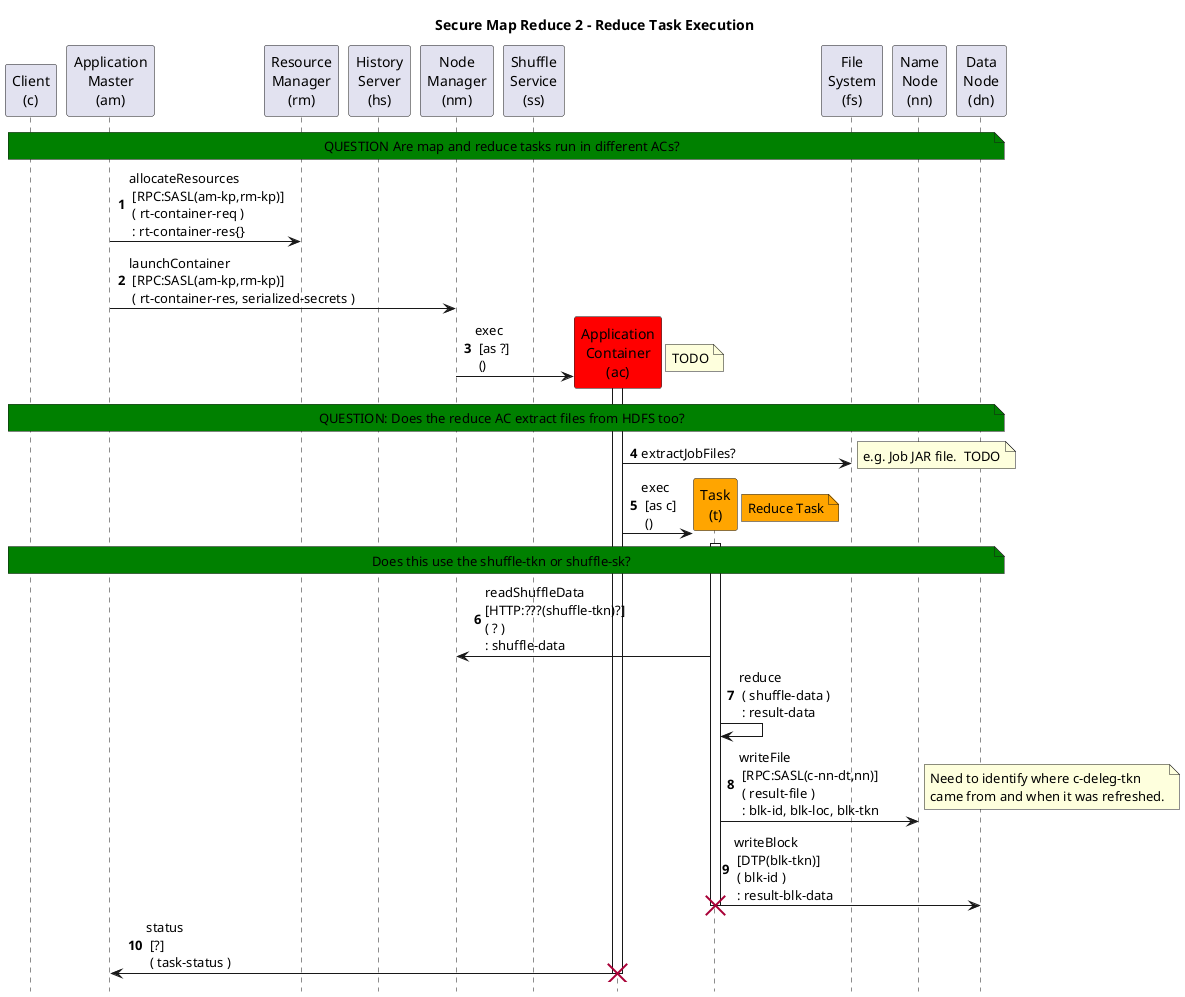 @startuml
title Secure Map Reduce 2 - Reduce Task Execution
autonumber
hide footbox

participant "Client\n(c)" as C
participant "Application\nMaster\n(am)" as AM
'participant "Client\nService\n(cs)" as CS
participant "Resource\nManager\n(rm)" as RM
participant "History\nServer\n(hs)" as HS
participant "Node\nManager\n(nm)" as NM
participant "Shuffle\nService\n(ss)" as SS
participant "Application\nContainer\n(ac)" as AC #red
participant "Task\n(t)" as T #orange
participant "File\nSystem\n(fs)" as FS
participant "Name\nNode\n(nn)" as NN
participant "Data\nNode\n(dn)" as DN

  'note over C,DN #green: QUESTION ?

  note over C,DN #green: QUESTION Are map and reduce tasks run in different ACs?

'1
AM->RM: allocateResources\n [RPC:SASL(am-kp,rm-kp)]\n ( rt-container-req )\n : rt-container-res{}

'2
AM->NM: launchContainer\n [RPC:SASL(am-kp,rm-kp)]\n ( rt-container-res, serialized-secrets )

  create AC

'3
NM->AC: exec\n [as ?]\n ()
  note right: TODO

  activate AC

  note over C,DN #green: QUESTION: Does the reduce AC extract files from HDFS too?
'4
AC->FS: extractJobFiles?
  note right: e.g. Job JAR file.  TODO

  create T

'5
AC->T: exec\n [as c]\n ()
  note right #orange: Reduce Task

  activate T

note over C,DN #green: Does this use the shuffle-tkn or shuffle-sk?

'6
T->NM: readShuffleData\n[HTTP:???(shuffle-tkn)?]\n( ? )\n: shuffle-data
'MR ShuffleService service running in the node manager.  Has the shuffle service has the shuffle secret.
'Task talked to NM (shuffle-service) to get shuffle data.
'How does the shuffle service get the shuffle token.

'7
T->T: reduce\n ( shuffle-data )\n : result-data

'8
T->NN: writeFile\n [RPC:SASL(c-nn-dt,nn)]\n ( result-file )\n : blk-id, blk-loc, blk-tkn
  note right: Need to identify where c-deleg-tkn\ncame from and when it was refreshed.

'9
T->DN: writeBlock\n [DTP(blk-tkn)]\n ( blk-id )\n : result-blk-data

  deactivate T
  destroy T

'10
AC->AM: status\n [?]\n ( task-status )
  deactivate AC
  destroy AC

@enduml